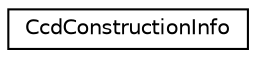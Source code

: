 digraph G
{
  edge [fontname="Helvetica",fontsize="10",labelfontname="Helvetica",labelfontsize="10"];
  node [fontname="Helvetica",fontsize="10",shape=record];
  rankdir=LR;
  Node1 [label="CcdConstructionInfo",height=0.2,width=0.4,color="black", fillcolor="white", style="filled",URL="$da/d62/structCcdConstructionInfo.html"];
}
